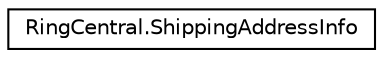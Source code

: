 digraph "Graphical Class Hierarchy"
{
 // LATEX_PDF_SIZE
  edge [fontname="Helvetica",fontsize="10",labelfontname="Helvetica",labelfontsize="10"];
  node [fontname="Helvetica",fontsize="10",shape=record];
  rankdir="LR";
  Node0 [label="RingCentral.ShippingAddressInfo",height=0.2,width=0.4,color="black", fillcolor="white", style="filled",URL="$classRingCentral_1_1ShippingAddressInfo.html",tooltip="Shipping address for the order. If it coincides with the Emergency Service Address,..."];
}
